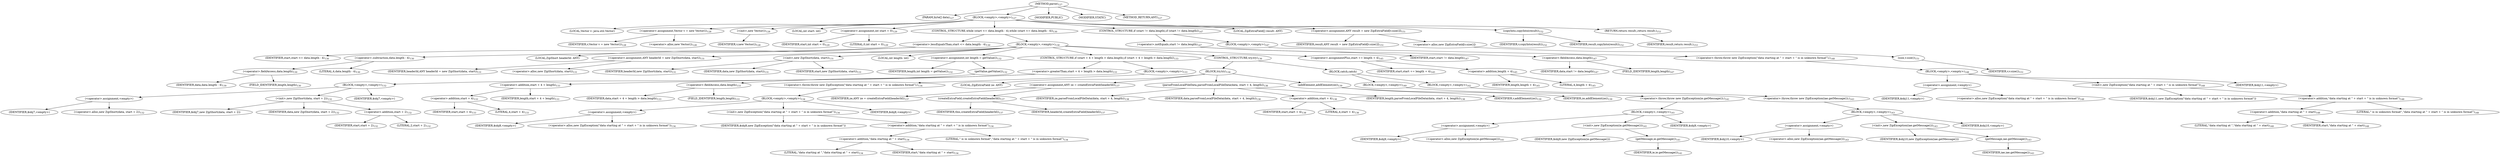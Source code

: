 digraph "parse" {  
"120" [label = <(METHOD,parse)<SUB>127</SUB>> ]
"121" [label = <(PARAM,byte[] data)<SUB>127</SUB>> ]
"122" [label = <(BLOCK,&lt;empty&gt;,&lt;empty&gt;)<SUB>127</SUB>> ]
"6" [label = <(LOCAL,Vector v: java.util.Vector)> ]
"123" [label = <(&lt;operator&gt;.assignment,Vector v = new Vector())<SUB>128</SUB>> ]
"124" [label = <(IDENTIFIER,v,Vector v = new Vector())<SUB>128</SUB>> ]
"125" [label = <(&lt;operator&gt;.alloc,new Vector())<SUB>128</SUB>> ]
"126" [label = <(&lt;init&gt;,new Vector())<SUB>128</SUB>> ]
"5" [label = <(IDENTIFIER,v,new Vector())<SUB>128</SUB>> ]
"127" [label = <(LOCAL,int start: int)> ]
"128" [label = <(&lt;operator&gt;.assignment,int start = 0)<SUB>129</SUB>> ]
"129" [label = <(IDENTIFIER,start,int start = 0)<SUB>129</SUB>> ]
"130" [label = <(LITERAL,0,int start = 0)<SUB>129</SUB>> ]
"131" [label = <(CONTROL_STRUCTURE,while (start &lt;= data.length - 4),while (start &lt;= data.length - 4))<SUB>130</SUB>> ]
"132" [label = <(&lt;operator&gt;.lessEqualsThan,start &lt;= data.length - 4)<SUB>130</SUB>> ]
"133" [label = <(IDENTIFIER,start,start &lt;= data.length - 4)<SUB>130</SUB>> ]
"134" [label = <(&lt;operator&gt;.subtraction,data.length - 4)<SUB>130</SUB>> ]
"135" [label = <(&lt;operator&gt;.fieldAccess,data.length)<SUB>130</SUB>> ]
"136" [label = <(IDENTIFIER,data,data.length - 4)<SUB>130</SUB>> ]
"137" [label = <(FIELD_IDENTIFIER,length,length)<SUB>130</SUB>> ]
"138" [label = <(LITERAL,4,data.length - 4)<SUB>130</SUB>> ]
"139" [label = <(BLOCK,&lt;empty&gt;,&lt;empty&gt;)<SUB>130</SUB>> ]
"8" [label = <(LOCAL,ZipShort headerId: ANY)> ]
"140" [label = <(&lt;operator&gt;.assignment,ANY headerId = new ZipShort(data, start))<SUB>131</SUB>> ]
"141" [label = <(IDENTIFIER,headerId,ANY headerId = new ZipShort(data, start))<SUB>131</SUB>> ]
"142" [label = <(&lt;operator&gt;.alloc,new ZipShort(data, start))<SUB>131</SUB>> ]
"143" [label = <(&lt;init&gt;,new ZipShort(data, start))<SUB>131</SUB>> ]
"7" [label = <(IDENTIFIER,headerId,new ZipShort(data, start))<SUB>131</SUB>> ]
"144" [label = <(IDENTIFIER,data,new ZipShort(data, start))<SUB>131</SUB>> ]
"145" [label = <(IDENTIFIER,start,new ZipShort(data, start))<SUB>131</SUB>> ]
"146" [label = <(LOCAL,int length: int)> ]
"147" [label = <(&lt;operator&gt;.assignment,int length = getValue())<SUB>132</SUB>> ]
"148" [label = <(IDENTIFIER,length,int length = getValue())<SUB>132</SUB>> ]
"149" [label = <(getValue,getValue())<SUB>132</SUB>> ]
"150" [label = <(BLOCK,&lt;empty&gt;,&lt;empty&gt;)<SUB>132</SUB>> ]
"151" [label = <(&lt;operator&gt;.assignment,&lt;empty&gt;)> ]
"152" [label = <(IDENTIFIER,$obj7,&lt;empty&gt;)> ]
"153" [label = <(&lt;operator&gt;.alloc,new ZipShort(data, start + 2))<SUB>132</SUB>> ]
"154" [label = <(&lt;init&gt;,new ZipShort(data, start + 2))<SUB>132</SUB>> ]
"155" [label = <(IDENTIFIER,$obj7,new ZipShort(data, start + 2))> ]
"156" [label = <(IDENTIFIER,data,new ZipShort(data, start + 2))<SUB>132</SUB>> ]
"157" [label = <(&lt;operator&gt;.addition,start + 2)<SUB>132</SUB>> ]
"158" [label = <(IDENTIFIER,start,start + 2)<SUB>132</SUB>> ]
"159" [label = <(LITERAL,2,start + 2)<SUB>132</SUB>> ]
"160" [label = <(IDENTIFIER,$obj7,&lt;empty&gt;)> ]
"161" [label = <(CONTROL_STRUCTURE,if (start + 4 + length &gt; data.length),if (start + 4 + length &gt; data.length))<SUB>133</SUB>> ]
"162" [label = <(&lt;operator&gt;.greaterThan,start + 4 + length &gt; data.length)<SUB>133</SUB>> ]
"163" [label = <(&lt;operator&gt;.addition,start + 4 + length)<SUB>133</SUB>> ]
"164" [label = <(&lt;operator&gt;.addition,start + 4)<SUB>133</SUB>> ]
"165" [label = <(IDENTIFIER,start,start + 4)<SUB>133</SUB>> ]
"166" [label = <(LITERAL,4,start + 4)<SUB>133</SUB>> ]
"167" [label = <(IDENTIFIER,length,start + 4 + length)<SUB>133</SUB>> ]
"168" [label = <(&lt;operator&gt;.fieldAccess,data.length)<SUB>133</SUB>> ]
"169" [label = <(IDENTIFIER,data,start + 4 + length &gt; data.length)<SUB>133</SUB>> ]
"170" [label = <(FIELD_IDENTIFIER,length,length)<SUB>133</SUB>> ]
"171" [label = <(BLOCK,&lt;empty&gt;,&lt;empty&gt;)<SUB>133</SUB>> ]
"172" [label = <(&lt;operator&gt;.throw,throw new ZipException(&quot;data starting at &quot; + start + &quot; is in unknown format&quot;);)<SUB>134</SUB>> ]
"173" [label = <(BLOCK,&lt;empty&gt;,&lt;empty&gt;)<SUB>134</SUB>> ]
"174" [label = <(&lt;operator&gt;.assignment,&lt;empty&gt;)> ]
"175" [label = <(IDENTIFIER,$obj8,&lt;empty&gt;)> ]
"176" [label = <(&lt;operator&gt;.alloc,new ZipException(&quot;data starting at &quot; + start + &quot; is in unknown format&quot;))<SUB>134</SUB>> ]
"177" [label = <(&lt;init&gt;,new ZipException(&quot;data starting at &quot; + start + &quot; is in unknown format&quot;))<SUB>134</SUB>> ]
"178" [label = <(IDENTIFIER,$obj8,new ZipException(&quot;data starting at &quot; + start + &quot; is in unknown format&quot;))> ]
"179" [label = <(&lt;operator&gt;.addition,&quot;data starting at &quot; + start + &quot; is in unknown format&quot;)<SUB>134</SUB>> ]
"180" [label = <(&lt;operator&gt;.addition,&quot;data starting at &quot; + start)<SUB>134</SUB>> ]
"181" [label = <(LITERAL,&quot;data starting at &quot;,&quot;data starting at &quot; + start)<SUB>134</SUB>> ]
"182" [label = <(IDENTIFIER,start,&quot;data starting at &quot; + start)<SUB>134</SUB>> ]
"183" [label = <(LITERAL,&quot; is in unknown format&quot;,&quot;data starting at &quot; + start + &quot; is in unknown format&quot;)<SUB>134</SUB>> ]
"184" [label = <(IDENTIFIER,$obj8,&lt;empty&gt;)> ]
"185" [label = <(CONTROL_STRUCTURE,try,try)<SUB>136</SUB>> ]
"186" [label = <(BLOCK,try,try)<SUB>136</SUB>> ]
"187" [label = <(LOCAL,ZipExtraField ze: ANY)> ]
"188" [label = <(&lt;operator&gt;.assignment,ANY ze = createExtraField(headerId))<SUB>137</SUB>> ]
"189" [label = <(IDENTIFIER,ze,ANY ze = createExtraField(headerId))<SUB>137</SUB>> ]
"190" [label = <(createExtraField,createExtraField(headerId))<SUB>137</SUB>> ]
"191" [label = <(IDENTIFIER,this,createExtraField(headerId))<SUB>137</SUB>> ]
"192" [label = <(IDENTIFIER,headerId,createExtraField(headerId))<SUB>137</SUB>> ]
"193" [label = <(parseFromLocalFileData,parseFromLocalFileData(data, start + 4, length))<SUB>138</SUB>> ]
"194" [label = <(IDENTIFIER,ze,parseFromLocalFileData(data, start + 4, length))<SUB>138</SUB>> ]
"195" [label = <(IDENTIFIER,data,parseFromLocalFileData(data, start + 4, length))<SUB>138</SUB>> ]
"196" [label = <(&lt;operator&gt;.addition,start + 4)<SUB>138</SUB>> ]
"197" [label = <(IDENTIFIER,start,start + 4)<SUB>138</SUB>> ]
"198" [label = <(LITERAL,4,start + 4)<SUB>138</SUB>> ]
"199" [label = <(IDENTIFIER,length,parseFromLocalFileData(data, start + 4, length))<SUB>138</SUB>> ]
"200" [label = <(addElement,addElement(ze))<SUB>139</SUB>> ]
"201" [label = <(IDENTIFIER,v,addElement(ze))<SUB>139</SUB>> ]
"202" [label = <(IDENTIFIER,ze,addElement(ze))<SUB>139</SUB>> ]
"203" [label = <(BLOCK,catch,catch)> ]
"204" [label = <(BLOCK,&lt;empty&gt;,&lt;empty&gt;)<SUB>140</SUB>> ]
"205" [label = <(&lt;operator&gt;.throw,throw new ZipException(ie.getMessage());)<SUB>141</SUB>> ]
"206" [label = <(BLOCK,&lt;empty&gt;,&lt;empty&gt;)<SUB>141</SUB>> ]
"207" [label = <(&lt;operator&gt;.assignment,&lt;empty&gt;)> ]
"208" [label = <(IDENTIFIER,$obj9,&lt;empty&gt;)> ]
"209" [label = <(&lt;operator&gt;.alloc,new ZipException(ie.getMessage()))<SUB>141</SUB>> ]
"210" [label = <(&lt;init&gt;,new ZipException(ie.getMessage()))<SUB>141</SUB>> ]
"211" [label = <(IDENTIFIER,$obj9,new ZipException(ie.getMessage()))> ]
"212" [label = <(getMessage,ie.getMessage())<SUB>141</SUB>> ]
"213" [label = <(IDENTIFIER,ie,ie.getMessage())<SUB>141</SUB>> ]
"214" [label = <(IDENTIFIER,$obj9,&lt;empty&gt;)> ]
"215" [label = <(BLOCK,&lt;empty&gt;,&lt;empty&gt;)<SUB>142</SUB>> ]
"216" [label = <(&lt;operator&gt;.throw,throw new ZipException(iae.getMessage());)<SUB>143</SUB>> ]
"217" [label = <(BLOCK,&lt;empty&gt;,&lt;empty&gt;)<SUB>143</SUB>> ]
"218" [label = <(&lt;operator&gt;.assignment,&lt;empty&gt;)> ]
"219" [label = <(IDENTIFIER,$obj10,&lt;empty&gt;)> ]
"220" [label = <(&lt;operator&gt;.alloc,new ZipException(iae.getMessage()))<SUB>143</SUB>> ]
"221" [label = <(&lt;init&gt;,new ZipException(iae.getMessage()))<SUB>143</SUB>> ]
"222" [label = <(IDENTIFIER,$obj10,new ZipException(iae.getMessage()))> ]
"223" [label = <(getMessage,iae.getMessage())<SUB>143</SUB>> ]
"224" [label = <(IDENTIFIER,iae,iae.getMessage())<SUB>143</SUB>> ]
"225" [label = <(IDENTIFIER,$obj10,&lt;empty&gt;)> ]
"226" [label = <(&lt;operator&gt;.assignmentPlus,start += length + 4)<SUB>145</SUB>> ]
"227" [label = <(IDENTIFIER,start,start += length + 4)<SUB>145</SUB>> ]
"228" [label = <(&lt;operator&gt;.addition,length + 4)<SUB>145</SUB>> ]
"229" [label = <(IDENTIFIER,length,length + 4)<SUB>145</SUB>> ]
"230" [label = <(LITERAL,4,length + 4)<SUB>145</SUB>> ]
"231" [label = <(CONTROL_STRUCTURE,if (start != data.length),if (start != data.length))<SUB>147</SUB>> ]
"232" [label = <(&lt;operator&gt;.notEquals,start != data.length)<SUB>147</SUB>> ]
"233" [label = <(IDENTIFIER,start,start != data.length)<SUB>147</SUB>> ]
"234" [label = <(&lt;operator&gt;.fieldAccess,data.length)<SUB>147</SUB>> ]
"235" [label = <(IDENTIFIER,data,start != data.length)<SUB>147</SUB>> ]
"236" [label = <(FIELD_IDENTIFIER,length,length)<SUB>147</SUB>> ]
"237" [label = <(BLOCK,&lt;empty&gt;,&lt;empty&gt;)<SUB>147</SUB>> ]
"238" [label = <(&lt;operator&gt;.throw,throw new ZipException(&quot;data starting at &quot; + start + &quot; is in unknown format&quot;);)<SUB>148</SUB>> ]
"239" [label = <(BLOCK,&lt;empty&gt;,&lt;empty&gt;)<SUB>148</SUB>> ]
"240" [label = <(&lt;operator&gt;.assignment,&lt;empty&gt;)> ]
"241" [label = <(IDENTIFIER,$obj11,&lt;empty&gt;)> ]
"242" [label = <(&lt;operator&gt;.alloc,new ZipException(&quot;data starting at &quot; + start + &quot; is in unknown format&quot;))<SUB>148</SUB>> ]
"243" [label = <(&lt;init&gt;,new ZipException(&quot;data starting at &quot; + start + &quot; is in unknown format&quot;))<SUB>148</SUB>> ]
"244" [label = <(IDENTIFIER,$obj11,new ZipException(&quot;data starting at &quot; + start + &quot; is in unknown format&quot;))> ]
"245" [label = <(&lt;operator&gt;.addition,&quot;data starting at &quot; + start + &quot; is in unknown format&quot;)<SUB>148</SUB>> ]
"246" [label = <(&lt;operator&gt;.addition,&quot;data starting at &quot; + start)<SUB>148</SUB>> ]
"247" [label = <(LITERAL,&quot;data starting at &quot;,&quot;data starting at &quot; + start)<SUB>148</SUB>> ]
"248" [label = <(IDENTIFIER,start,&quot;data starting at &quot; + start)<SUB>148</SUB>> ]
"249" [label = <(LITERAL,&quot; is in unknown format&quot;,&quot;data starting at &quot; + start + &quot; is in unknown format&quot;)<SUB>148</SUB>> ]
"250" [label = <(IDENTIFIER,$obj11,&lt;empty&gt;)> ]
"251" [label = <(LOCAL,ZipExtraField[] result: ANY)> ]
"252" [label = <(&lt;operator&gt;.assignment,ANY result = new ZipExtraField[v.size()])<SUB>151</SUB>> ]
"253" [label = <(IDENTIFIER,result,ANY result = new ZipExtraField[v.size()])<SUB>151</SUB>> ]
"254" [label = <(&lt;operator&gt;.alloc,new ZipExtraField[v.size()])> ]
"255" [label = <(size,v.size())<SUB>151</SUB>> ]
"256" [label = <(IDENTIFIER,v,v.size())<SUB>151</SUB>> ]
"257" [label = <(copyInto,copyInto(result))<SUB>152</SUB>> ]
"258" [label = <(IDENTIFIER,v,copyInto(result))<SUB>152</SUB>> ]
"259" [label = <(IDENTIFIER,result,copyInto(result))<SUB>152</SUB>> ]
"260" [label = <(RETURN,return result;,return result;)<SUB>153</SUB>> ]
"261" [label = <(IDENTIFIER,result,return result;)<SUB>153</SUB>> ]
"262" [label = <(MODIFIER,PUBLIC)> ]
"263" [label = <(MODIFIER,STATIC)> ]
"264" [label = <(METHOD_RETURN,ANY)<SUB>127</SUB>> ]
  "120" -> "121" 
  "120" -> "122" 
  "120" -> "262" 
  "120" -> "263" 
  "120" -> "264" 
  "122" -> "6" 
  "122" -> "123" 
  "122" -> "126" 
  "122" -> "127" 
  "122" -> "128" 
  "122" -> "131" 
  "122" -> "231" 
  "122" -> "251" 
  "122" -> "252" 
  "122" -> "257" 
  "122" -> "260" 
  "123" -> "124" 
  "123" -> "125" 
  "126" -> "5" 
  "128" -> "129" 
  "128" -> "130" 
  "131" -> "132" 
  "131" -> "139" 
  "132" -> "133" 
  "132" -> "134" 
  "134" -> "135" 
  "134" -> "138" 
  "135" -> "136" 
  "135" -> "137" 
  "139" -> "8" 
  "139" -> "140" 
  "139" -> "143" 
  "139" -> "146" 
  "139" -> "147" 
  "139" -> "161" 
  "139" -> "185" 
  "139" -> "226" 
  "140" -> "141" 
  "140" -> "142" 
  "143" -> "7" 
  "143" -> "144" 
  "143" -> "145" 
  "147" -> "148" 
  "147" -> "149" 
  "149" -> "150" 
  "150" -> "151" 
  "150" -> "154" 
  "150" -> "160" 
  "151" -> "152" 
  "151" -> "153" 
  "154" -> "155" 
  "154" -> "156" 
  "154" -> "157" 
  "157" -> "158" 
  "157" -> "159" 
  "161" -> "162" 
  "161" -> "171" 
  "162" -> "163" 
  "162" -> "168" 
  "163" -> "164" 
  "163" -> "167" 
  "164" -> "165" 
  "164" -> "166" 
  "168" -> "169" 
  "168" -> "170" 
  "171" -> "172" 
  "172" -> "173" 
  "173" -> "174" 
  "173" -> "177" 
  "173" -> "184" 
  "174" -> "175" 
  "174" -> "176" 
  "177" -> "178" 
  "177" -> "179" 
  "179" -> "180" 
  "179" -> "183" 
  "180" -> "181" 
  "180" -> "182" 
  "185" -> "186" 
  "185" -> "203" 
  "186" -> "187" 
  "186" -> "188" 
  "186" -> "193" 
  "186" -> "200" 
  "188" -> "189" 
  "188" -> "190" 
  "190" -> "191" 
  "190" -> "192" 
  "193" -> "194" 
  "193" -> "195" 
  "193" -> "196" 
  "193" -> "199" 
  "196" -> "197" 
  "196" -> "198" 
  "200" -> "201" 
  "200" -> "202" 
  "203" -> "204" 
  "203" -> "215" 
  "204" -> "205" 
  "205" -> "206" 
  "206" -> "207" 
  "206" -> "210" 
  "206" -> "214" 
  "207" -> "208" 
  "207" -> "209" 
  "210" -> "211" 
  "210" -> "212" 
  "212" -> "213" 
  "215" -> "216" 
  "216" -> "217" 
  "217" -> "218" 
  "217" -> "221" 
  "217" -> "225" 
  "218" -> "219" 
  "218" -> "220" 
  "221" -> "222" 
  "221" -> "223" 
  "223" -> "224" 
  "226" -> "227" 
  "226" -> "228" 
  "228" -> "229" 
  "228" -> "230" 
  "231" -> "232" 
  "231" -> "237" 
  "232" -> "233" 
  "232" -> "234" 
  "234" -> "235" 
  "234" -> "236" 
  "237" -> "238" 
  "238" -> "239" 
  "239" -> "240" 
  "239" -> "243" 
  "239" -> "250" 
  "240" -> "241" 
  "240" -> "242" 
  "243" -> "244" 
  "243" -> "245" 
  "245" -> "246" 
  "245" -> "249" 
  "246" -> "247" 
  "246" -> "248" 
  "252" -> "253" 
  "252" -> "254" 
  "254" -> "255" 
  "255" -> "256" 
  "257" -> "258" 
  "257" -> "259" 
  "260" -> "261" 
}
